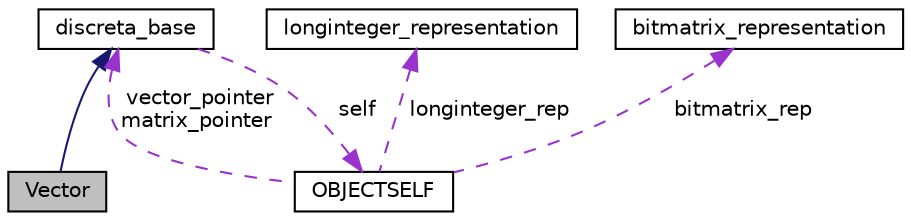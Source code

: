 digraph "Vector"
{
  edge [fontname="Helvetica",fontsize="10",labelfontname="Helvetica",labelfontsize="10"];
  node [fontname="Helvetica",fontsize="10",shape=record];
  Node13 [label="Vector",height=0.2,width=0.4,color="black", fillcolor="grey75", style="filled", fontcolor="black"];
  Node14 -> Node13 [dir="back",color="midnightblue",fontsize="10",style="solid",fontname="Helvetica"];
  Node14 [label="discreta_base",height=0.2,width=0.4,color="black", fillcolor="white", style="filled",URL="$d7/d71/classdiscreta__base.html"];
  Node15 -> Node14 [dir="back",color="darkorchid3",fontsize="10",style="dashed",label=" self" ,fontname="Helvetica"];
  Node15 [label="OBJECTSELF",height=0.2,width=0.4,color="black", fillcolor="white", style="filled",URL="$d0/dd9/union_o_b_j_e_c_t_s_e_l_f.html"];
  Node14 -> Node15 [dir="back",color="darkorchid3",fontsize="10",style="dashed",label=" vector_pointer\nmatrix_pointer" ,fontname="Helvetica"];
  Node16 -> Node15 [dir="back",color="darkorchid3",fontsize="10",style="dashed",label=" longinteger_rep" ,fontname="Helvetica"];
  Node16 [label="longinteger_representation",height=0.2,width=0.4,color="black", fillcolor="white", style="filled",URL="$dd/d35/structlonginteger__representation.html"];
  Node17 -> Node15 [dir="back",color="darkorchid3",fontsize="10",style="dashed",label=" bitmatrix_rep" ,fontname="Helvetica"];
  Node17 [label="bitmatrix_representation",height=0.2,width=0.4,color="black", fillcolor="white", style="filled",URL="$de/da0/structbitmatrix__representation.html"];
}
